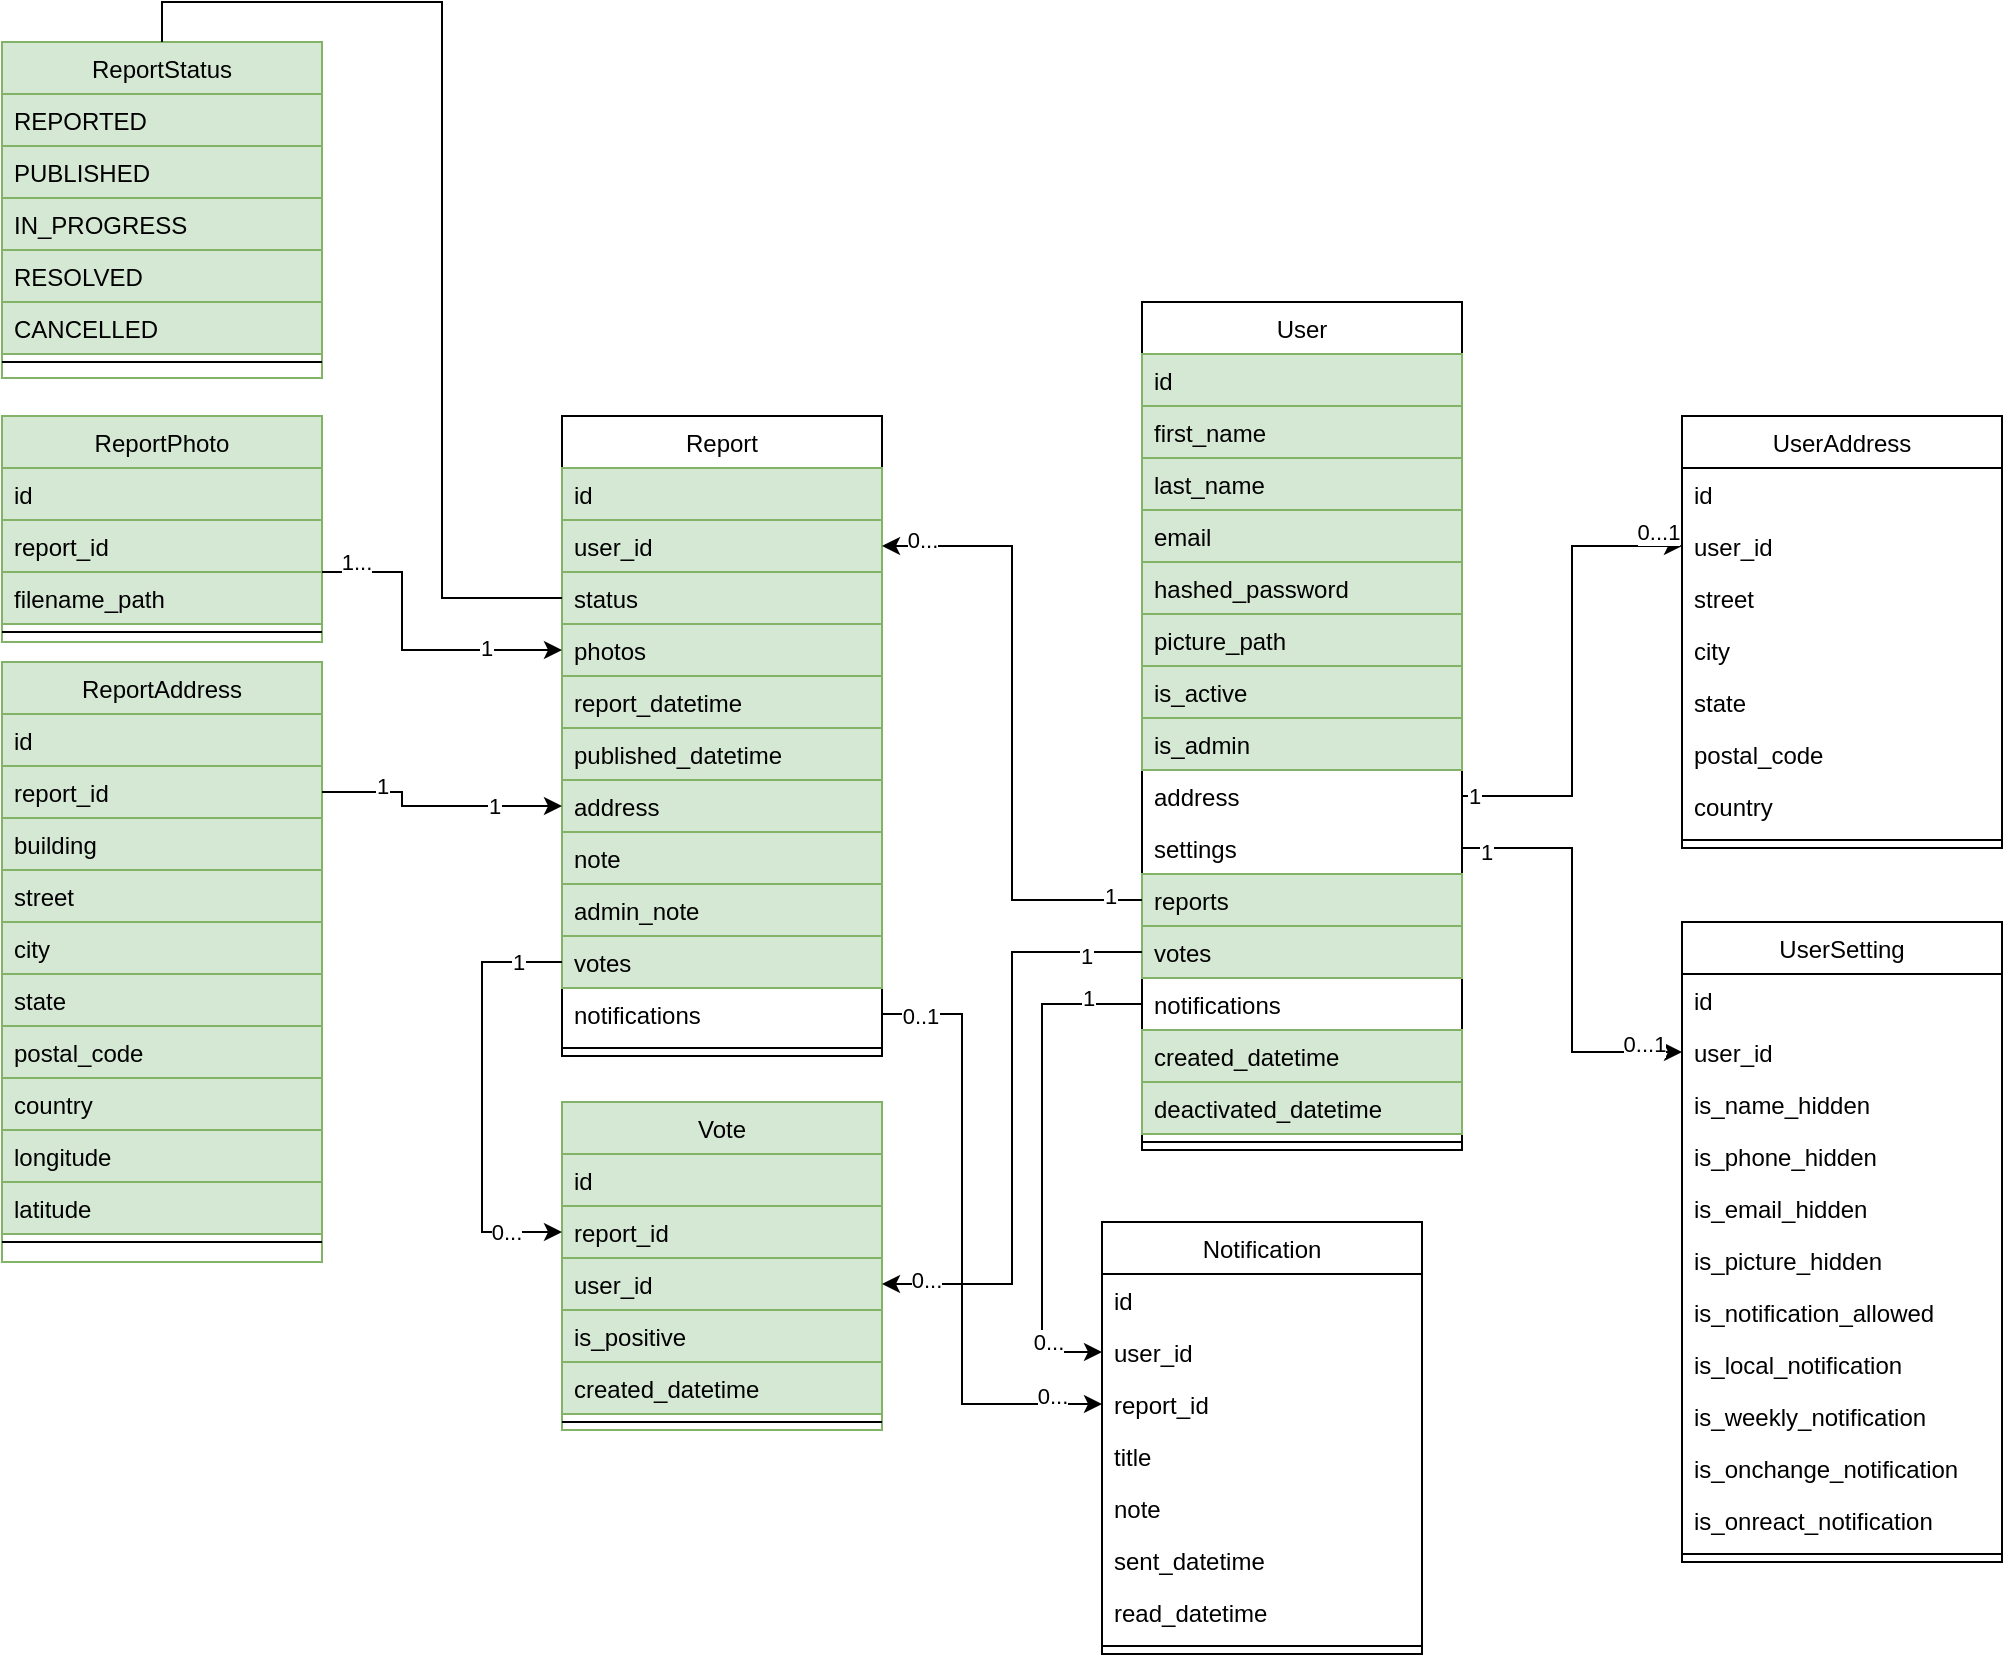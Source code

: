<mxfile version="26.1.1">
  <diagram id="C5RBs43oDa-KdzZeNtuy" name="Page-1">
    <mxGraphModel dx="1695" dy="1653" grid="1" gridSize="10" guides="1" tooltips="1" connect="1" arrows="1" fold="1" page="1" pageScale="1" pageWidth="827" pageHeight="1169" math="0" shadow="0">
      <root>
        <mxCell id="WIyWlLk6GJQsqaUBKTNV-0" />
        <mxCell id="WIyWlLk6GJQsqaUBKTNV-1" parent="WIyWlLk6GJQsqaUBKTNV-0" />
        <mxCell id="zkfFHV4jXpPFQw0GAbJ--0" value="User" style="swimlane;fontStyle=0;align=center;verticalAlign=top;childLayout=stackLayout;horizontal=1;startSize=26;horizontalStack=0;resizeParent=1;resizeLast=0;collapsible=1;marginBottom=0;rounded=0;shadow=0;strokeWidth=1;" parent="WIyWlLk6GJQsqaUBKTNV-1" vertex="1">
          <mxGeometry x="250" width="160" height="424" as="geometry">
            <mxRectangle x="230" y="140" width="160" height="26" as="alternateBounds" />
          </mxGeometry>
        </mxCell>
        <mxCell id="4dGN9wg_nuJJutSuHbH5-36" value="id" style="text;align=left;verticalAlign=top;spacingLeft=4;spacingRight=4;overflow=hidden;rotatable=0;points=[[0,0.5],[1,0.5]];portConstraint=eastwest;fillColor=#d5e8d4;strokeColor=#82b366;" vertex="1" parent="zkfFHV4jXpPFQw0GAbJ--0">
          <mxGeometry y="26" width="160" height="26" as="geometry" />
        </mxCell>
        <mxCell id="zkfFHV4jXpPFQw0GAbJ--1" value="first_name" style="text;align=left;verticalAlign=top;spacingLeft=4;spacingRight=4;overflow=hidden;rotatable=0;points=[[0,0.5],[1,0.5]];portConstraint=eastwest;fillColor=#d5e8d4;strokeColor=#82b366;" parent="zkfFHV4jXpPFQw0GAbJ--0" vertex="1">
          <mxGeometry y="52" width="160" height="26" as="geometry" />
        </mxCell>
        <mxCell id="zkfFHV4jXpPFQw0GAbJ--2" value="last_name" style="text;align=left;verticalAlign=top;spacingLeft=4;spacingRight=4;overflow=hidden;rotatable=0;points=[[0,0.5],[1,0.5]];portConstraint=eastwest;rounded=0;shadow=0;html=0;fillColor=#d5e8d4;strokeColor=#82b366;" parent="zkfFHV4jXpPFQw0GAbJ--0" vertex="1">
          <mxGeometry y="78" width="160" height="26" as="geometry" />
        </mxCell>
        <mxCell id="zkfFHV4jXpPFQw0GAbJ--3" value="email" style="text;align=left;verticalAlign=top;spacingLeft=4;spacingRight=4;overflow=hidden;rotatable=0;points=[[0,0.5],[1,0.5]];portConstraint=eastwest;rounded=0;shadow=0;html=0;fillColor=#d5e8d4;strokeColor=#82b366;" parent="zkfFHV4jXpPFQw0GAbJ--0" vertex="1">
          <mxGeometry y="104" width="160" height="26" as="geometry" />
        </mxCell>
        <mxCell id="4dGN9wg_nuJJutSuHbH5-154" value="hashed_password" style="text;align=left;verticalAlign=top;spacingLeft=4;spacingRight=4;overflow=hidden;rotatable=0;points=[[0,0.5],[1,0.5]];portConstraint=eastwest;rounded=0;shadow=0;html=0;fillColor=#d5e8d4;strokeColor=#82b366;" vertex="1" parent="zkfFHV4jXpPFQw0GAbJ--0">
          <mxGeometry y="130" width="160" height="26" as="geometry" />
        </mxCell>
        <mxCell id="4dGN9wg_nuJJutSuHbH5-2" value="picture_path" style="text;align=left;verticalAlign=top;spacingLeft=4;spacingRight=4;overflow=hidden;rotatable=0;points=[[0,0.5],[1,0.5]];portConstraint=eastwest;rounded=0;shadow=0;html=0;fillColor=#d5e8d4;strokeColor=#82b366;" vertex="1" parent="zkfFHV4jXpPFQw0GAbJ--0">
          <mxGeometry y="156" width="160" height="26" as="geometry" />
        </mxCell>
        <mxCell id="4dGN9wg_nuJJutSuHbH5-0" value="is_active" style="text;align=left;verticalAlign=top;spacingLeft=4;spacingRight=4;overflow=hidden;rotatable=0;points=[[0,0.5],[1,0.5]];portConstraint=eastwest;rounded=0;shadow=0;html=0;fillColor=#d5e8d4;strokeColor=#82b366;" vertex="1" parent="zkfFHV4jXpPFQw0GAbJ--0">
          <mxGeometry y="182" width="160" height="26" as="geometry" />
        </mxCell>
        <mxCell id="4dGN9wg_nuJJutSuHbH5-1" value="is_admin" style="text;align=left;verticalAlign=top;spacingLeft=4;spacingRight=4;overflow=hidden;rotatable=0;points=[[0,0.5],[1,0.5]];portConstraint=eastwest;rounded=0;shadow=0;html=0;fillColor=#d5e8d4;strokeColor=#82b366;" vertex="1" parent="zkfFHV4jXpPFQw0GAbJ--0">
          <mxGeometry y="208" width="160" height="26" as="geometry" />
        </mxCell>
        <mxCell id="4dGN9wg_nuJJutSuHbH5-3" value="address" style="text;align=left;verticalAlign=top;spacingLeft=4;spacingRight=4;overflow=hidden;rotatable=0;points=[[0,0.5],[1,0.5]];portConstraint=eastwest;rounded=0;shadow=0;html=0;" vertex="1" parent="zkfFHV4jXpPFQw0GAbJ--0">
          <mxGeometry y="234" width="160" height="26" as="geometry" />
        </mxCell>
        <mxCell id="4dGN9wg_nuJJutSuHbH5-22" value="settings" style="text;align=left;verticalAlign=top;spacingLeft=4;spacingRight=4;overflow=hidden;rotatable=0;points=[[0,0.5],[1,0.5]];portConstraint=eastwest;rounded=0;shadow=0;html=0;" vertex="1" parent="zkfFHV4jXpPFQw0GAbJ--0">
          <mxGeometry y="260" width="160" height="26" as="geometry" />
        </mxCell>
        <mxCell id="4dGN9wg_nuJJutSuHbH5-40" value="reports" style="text;align=left;verticalAlign=top;spacingLeft=4;spacingRight=4;overflow=hidden;rotatable=0;points=[[0,0.5],[1,0.5]];portConstraint=eastwest;rounded=0;shadow=0;html=0;fillColor=#d5e8d4;strokeColor=#82b366;" vertex="1" parent="zkfFHV4jXpPFQw0GAbJ--0">
          <mxGeometry y="286" width="160" height="26" as="geometry" />
        </mxCell>
        <mxCell id="4dGN9wg_nuJJutSuHbH5-130" value="votes" style="text;align=left;verticalAlign=top;spacingLeft=4;spacingRight=4;overflow=hidden;rotatable=0;points=[[0,0.5],[1,0.5]];portConstraint=eastwest;rounded=0;shadow=0;html=0;fillColor=#d5e8d4;strokeColor=#82b366;" vertex="1" parent="zkfFHV4jXpPFQw0GAbJ--0">
          <mxGeometry y="312" width="160" height="26" as="geometry" />
        </mxCell>
        <mxCell id="4dGN9wg_nuJJutSuHbH5-143" value="notifications" style="text;align=left;verticalAlign=top;spacingLeft=4;spacingRight=4;overflow=hidden;rotatable=0;points=[[0,0.5],[1,0.5]];portConstraint=eastwest;rounded=0;shadow=0;html=0;" vertex="1" parent="zkfFHV4jXpPFQw0GAbJ--0">
          <mxGeometry y="338" width="160" height="26" as="geometry" />
        </mxCell>
        <mxCell id="4dGN9wg_nuJJutSuHbH5-155" value="created_datetime" style="text;align=left;verticalAlign=top;spacingLeft=4;spacingRight=4;overflow=hidden;rotatable=0;points=[[0,0.5],[1,0.5]];portConstraint=eastwest;rounded=0;shadow=0;html=0;fillColor=#d5e8d4;strokeColor=#82b366;" vertex="1" parent="zkfFHV4jXpPFQw0GAbJ--0">
          <mxGeometry y="364" width="160" height="26" as="geometry" />
        </mxCell>
        <mxCell id="4dGN9wg_nuJJutSuHbH5-156" value="deactivated_datetime" style="text;align=left;verticalAlign=top;spacingLeft=4;spacingRight=4;overflow=hidden;rotatable=0;points=[[0,0.5],[1,0.5]];portConstraint=eastwest;rounded=0;shadow=0;html=0;fillColor=#d5e8d4;strokeColor=#82b366;" vertex="1" parent="zkfFHV4jXpPFQw0GAbJ--0">
          <mxGeometry y="390" width="160" height="26" as="geometry" />
        </mxCell>
        <mxCell id="zkfFHV4jXpPFQw0GAbJ--4" value="" style="line;html=1;strokeWidth=1;align=left;verticalAlign=middle;spacingTop=-1;spacingLeft=3;spacingRight=3;rotatable=0;labelPosition=right;points=[];portConstraint=eastwest;" parent="zkfFHV4jXpPFQw0GAbJ--0" vertex="1">
          <mxGeometry y="416" width="160" height="8" as="geometry" />
        </mxCell>
        <mxCell id="zkfFHV4jXpPFQw0GAbJ--17" value="UserAddress" style="swimlane;fontStyle=0;align=center;verticalAlign=top;childLayout=stackLayout;horizontal=1;startSize=26;horizontalStack=0;resizeParent=1;resizeLast=0;collapsible=1;marginBottom=0;rounded=0;shadow=0;strokeWidth=1;" parent="WIyWlLk6GJQsqaUBKTNV-1" vertex="1">
          <mxGeometry x="520" y="57" width="160" height="216" as="geometry">
            <mxRectangle x="550" y="140" width="160" height="26" as="alternateBounds" />
          </mxGeometry>
        </mxCell>
        <mxCell id="4dGN9wg_nuJJutSuHbH5-37" value="id" style="text;align=left;verticalAlign=top;spacingLeft=4;spacingRight=4;overflow=hidden;rotatable=0;points=[[0,0.5],[1,0.5]];portConstraint=eastwest;" vertex="1" parent="zkfFHV4jXpPFQw0GAbJ--17">
          <mxGeometry y="26" width="160" height="26" as="geometry" />
        </mxCell>
        <mxCell id="4dGN9wg_nuJJutSuHbH5-91" value="user_id" style="text;align=left;verticalAlign=top;spacingLeft=4;spacingRight=4;overflow=hidden;rotatable=0;points=[[0,0.5],[1,0.5]];portConstraint=eastwest;" vertex="1" parent="zkfFHV4jXpPFQw0GAbJ--17">
          <mxGeometry y="52" width="160" height="26" as="geometry" />
        </mxCell>
        <mxCell id="zkfFHV4jXpPFQw0GAbJ--18" value="street" style="text;align=left;verticalAlign=top;spacingLeft=4;spacingRight=4;overflow=hidden;rotatable=0;points=[[0,0.5],[1,0.5]];portConstraint=eastwest;" parent="zkfFHV4jXpPFQw0GAbJ--17" vertex="1">
          <mxGeometry y="78" width="160" height="26" as="geometry" />
        </mxCell>
        <mxCell id="zkfFHV4jXpPFQw0GAbJ--19" value="city" style="text;align=left;verticalAlign=top;spacingLeft=4;spacingRight=4;overflow=hidden;rotatable=0;points=[[0,0.5],[1,0.5]];portConstraint=eastwest;rounded=0;shadow=0;html=0;" parent="zkfFHV4jXpPFQw0GAbJ--17" vertex="1">
          <mxGeometry y="104" width="160" height="26" as="geometry" />
        </mxCell>
        <mxCell id="zkfFHV4jXpPFQw0GAbJ--20" value="state" style="text;align=left;verticalAlign=top;spacingLeft=4;spacingRight=4;overflow=hidden;rotatable=0;points=[[0,0.5],[1,0.5]];portConstraint=eastwest;rounded=0;shadow=0;html=0;" parent="zkfFHV4jXpPFQw0GAbJ--17" vertex="1">
          <mxGeometry y="130" width="160" height="26" as="geometry" />
        </mxCell>
        <mxCell id="zkfFHV4jXpPFQw0GAbJ--21" value="postal_code" style="text;align=left;verticalAlign=top;spacingLeft=4;spacingRight=4;overflow=hidden;rotatable=0;points=[[0,0.5],[1,0.5]];portConstraint=eastwest;rounded=0;shadow=0;html=0;" parent="zkfFHV4jXpPFQw0GAbJ--17" vertex="1">
          <mxGeometry y="156" width="160" height="26" as="geometry" />
        </mxCell>
        <mxCell id="zkfFHV4jXpPFQw0GAbJ--22" value="country" style="text;align=left;verticalAlign=top;spacingLeft=4;spacingRight=4;overflow=hidden;rotatable=0;points=[[0,0.5],[1,0.5]];portConstraint=eastwest;rounded=0;shadow=0;html=0;" parent="zkfFHV4jXpPFQw0GAbJ--17" vertex="1">
          <mxGeometry y="182" width="160" height="26" as="geometry" />
        </mxCell>
        <mxCell id="zkfFHV4jXpPFQw0GAbJ--23" value="" style="line;html=1;strokeWidth=1;align=left;verticalAlign=middle;spacingTop=-1;spacingLeft=3;spacingRight=3;rotatable=0;labelPosition=right;points=[];portConstraint=eastwest;" parent="zkfFHV4jXpPFQw0GAbJ--17" vertex="1">
          <mxGeometry y="208" width="160" height="8" as="geometry" />
        </mxCell>
        <mxCell id="4dGN9wg_nuJJutSuHbH5-4" style="edgeStyle=orthogonalEdgeStyle;rounded=0;orthogonalLoop=1;jettySize=auto;html=1;" edge="1" parent="WIyWlLk6GJQsqaUBKTNV-1" source="4dGN9wg_nuJJutSuHbH5-3" target="4dGN9wg_nuJJutSuHbH5-91">
          <mxGeometry relative="1" as="geometry" />
        </mxCell>
        <mxCell id="4dGN9wg_nuJJutSuHbH5-5" value="1" style="edgeLabel;html=1;align=center;verticalAlign=middle;resizable=0;points=[];" vertex="1" connectable="0" parent="4dGN9wg_nuJJutSuHbH5-4">
          <mxGeometry x="-0.941" y="2" relative="1" as="geometry">
            <mxPoint x="-1" y="2" as="offset" />
          </mxGeometry>
        </mxCell>
        <mxCell id="4dGN9wg_nuJJutSuHbH5-6" value="0...1" style="edgeLabel;html=1;align=center;verticalAlign=middle;resizable=0;points=[];" vertex="1" connectable="0" parent="4dGN9wg_nuJJutSuHbH5-4">
          <mxGeometry x="0.897" y="-2" relative="1" as="geometry">
            <mxPoint y="-9" as="offset" />
          </mxGeometry>
        </mxCell>
        <mxCell id="4dGN9wg_nuJJutSuHbH5-7" value="UserSetting" style="swimlane;fontStyle=0;align=center;verticalAlign=top;childLayout=stackLayout;horizontal=1;startSize=26;horizontalStack=0;resizeParent=1;resizeLast=0;collapsible=1;marginBottom=0;rounded=0;shadow=0;strokeWidth=1;" vertex="1" parent="WIyWlLk6GJQsqaUBKTNV-1">
          <mxGeometry x="520" y="310" width="160" height="320" as="geometry">
            <mxRectangle x="550" y="140" width="160" height="26" as="alternateBounds" />
          </mxGeometry>
        </mxCell>
        <mxCell id="4dGN9wg_nuJJutSuHbH5-38" value="id" style="text;align=left;verticalAlign=top;spacingLeft=4;spacingRight=4;overflow=hidden;rotatable=0;points=[[0,0.5],[1,0.5]];portConstraint=eastwest;" vertex="1" parent="4dGN9wg_nuJJutSuHbH5-7">
          <mxGeometry y="26" width="160" height="26" as="geometry" />
        </mxCell>
        <mxCell id="4dGN9wg_nuJJutSuHbH5-92" value="user_id" style="text;align=left;verticalAlign=top;spacingLeft=4;spacingRight=4;overflow=hidden;rotatable=0;points=[[0,0.5],[1,0.5]];portConstraint=eastwest;" vertex="1" parent="4dGN9wg_nuJJutSuHbH5-7">
          <mxGeometry y="52" width="160" height="26" as="geometry" />
        </mxCell>
        <mxCell id="4dGN9wg_nuJJutSuHbH5-8" value="is_name_hidden" style="text;align=left;verticalAlign=top;spacingLeft=4;spacingRight=4;overflow=hidden;rotatable=0;points=[[0,0.5],[1,0.5]];portConstraint=eastwest;" vertex="1" parent="4dGN9wg_nuJJutSuHbH5-7">
          <mxGeometry y="78" width="160" height="26" as="geometry" />
        </mxCell>
        <mxCell id="4dGN9wg_nuJJutSuHbH5-14" value="is_phone_hidden" style="text;align=left;verticalAlign=top;spacingLeft=4;spacingRight=4;overflow=hidden;rotatable=0;points=[[0,0.5],[1,0.5]];portConstraint=eastwest;" vertex="1" parent="4dGN9wg_nuJJutSuHbH5-7">
          <mxGeometry y="104" width="160" height="26" as="geometry" />
        </mxCell>
        <mxCell id="4dGN9wg_nuJJutSuHbH5-15" value="is_email_hidden" style="text;align=left;verticalAlign=top;spacingLeft=4;spacingRight=4;overflow=hidden;rotatable=0;points=[[0,0.5],[1,0.5]];portConstraint=eastwest;" vertex="1" parent="4dGN9wg_nuJJutSuHbH5-7">
          <mxGeometry y="130" width="160" height="26" as="geometry" />
        </mxCell>
        <mxCell id="4dGN9wg_nuJJutSuHbH5-16" value="is_picture_hidden" style="text;align=left;verticalAlign=top;spacingLeft=4;spacingRight=4;overflow=hidden;rotatable=0;points=[[0,0.5],[1,0.5]];portConstraint=eastwest;" vertex="1" parent="4dGN9wg_nuJJutSuHbH5-7">
          <mxGeometry y="156" width="160" height="26" as="geometry" />
        </mxCell>
        <mxCell id="4dGN9wg_nuJJutSuHbH5-17" value="is_notification_allowed" style="text;align=left;verticalAlign=top;spacingLeft=4;spacingRight=4;overflow=hidden;rotatable=0;points=[[0,0.5],[1,0.5]];portConstraint=eastwest;" vertex="1" parent="4dGN9wg_nuJJutSuHbH5-7">
          <mxGeometry y="182" width="160" height="26" as="geometry" />
        </mxCell>
        <mxCell id="4dGN9wg_nuJJutSuHbH5-18" value="is_local_notification" style="text;align=left;verticalAlign=top;spacingLeft=4;spacingRight=4;overflow=hidden;rotatable=0;points=[[0,0.5],[1,0.5]];portConstraint=eastwest;" vertex="1" parent="4dGN9wg_nuJJutSuHbH5-7">
          <mxGeometry y="208" width="160" height="26" as="geometry" />
        </mxCell>
        <mxCell id="4dGN9wg_nuJJutSuHbH5-19" value="is_weekly_notification" style="text;align=left;verticalAlign=top;spacingLeft=4;spacingRight=4;overflow=hidden;rotatable=0;points=[[0,0.5],[1,0.5]];portConstraint=eastwest;" vertex="1" parent="4dGN9wg_nuJJutSuHbH5-7">
          <mxGeometry y="234" width="160" height="26" as="geometry" />
        </mxCell>
        <mxCell id="4dGN9wg_nuJJutSuHbH5-20" value="is_onchange_notification" style="text;align=left;verticalAlign=top;spacingLeft=4;spacingRight=4;overflow=hidden;rotatable=0;points=[[0,0.5],[1,0.5]];portConstraint=eastwest;" vertex="1" parent="4dGN9wg_nuJJutSuHbH5-7">
          <mxGeometry y="260" width="160" height="26" as="geometry" />
        </mxCell>
        <mxCell id="4dGN9wg_nuJJutSuHbH5-21" value="is_onreact_notification" style="text;align=left;verticalAlign=top;spacingLeft=4;spacingRight=4;overflow=hidden;rotatable=0;points=[[0,0.5],[1,0.5]];portConstraint=eastwest;" vertex="1" parent="4dGN9wg_nuJJutSuHbH5-7">
          <mxGeometry y="286" width="160" height="26" as="geometry" />
        </mxCell>
        <mxCell id="4dGN9wg_nuJJutSuHbH5-13" value="" style="line;html=1;strokeWidth=1;align=left;verticalAlign=middle;spacingTop=-1;spacingLeft=3;spacingRight=3;rotatable=0;labelPosition=right;points=[];portConstraint=eastwest;" vertex="1" parent="4dGN9wg_nuJJutSuHbH5-7">
          <mxGeometry y="312" width="160" height="8" as="geometry" />
        </mxCell>
        <mxCell id="4dGN9wg_nuJJutSuHbH5-23" style="edgeStyle=orthogonalEdgeStyle;rounded=0;orthogonalLoop=1;jettySize=auto;html=1;exitX=1;exitY=0.5;exitDx=0;exitDy=0;entryX=0;entryY=0.5;entryDx=0;entryDy=0;" edge="1" parent="WIyWlLk6GJQsqaUBKTNV-1" source="4dGN9wg_nuJJutSuHbH5-22" target="4dGN9wg_nuJJutSuHbH5-92">
          <mxGeometry relative="1" as="geometry" />
        </mxCell>
        <mxCell id="4dGN9wg_nuJJutSuHbH5-24" value="1" style="edgeLabel;html=1;align=center;verticalAlign=middle;resizable=0;points=[];" vertex="1" connectable="0" parent="4dGN9wg_nuJJutSuHbH5-23">
          <mxGeometry x="-0.886" y="-2" relative="1" as="geometry">
            <mxPoint as="offset" />
          </mxGeometry>
        </mxCell>
        <mxCell id="4dGN9wg_nuJJutSuHbH5-25" value="0...1" style="edgeLabel;html=1;align=center;verticalAlign=middle;resizable=0;points=[];" vertex="1" connectable="0" parent="4dGN9wg_nuJJutSuHbH5-23">
          <mxGeometry x="0.832" y="2" relative="1" as="geometry">
            <mxPoint x="-1" y="-2" as="offset" />
          </mxGeometry>
        </mxCell>
        <mxCell id="4dGN9wg_nuJJutSuHbH5-26" value="Report" style="swimlane;fontStyle=0;align=center;verticalAlign=top;childLayout=stackLayout;horizontal=1;startSize=26;horizontalStack=0;resizeParent=1;resizeLast=0;collapsible=1;marginBottom=0;rounded=0;shadow=0;strokeWidth=1;" vertex="1" parent="WIyWlLk6GJQsqaUBKTNV-1">
          <mxGeometry x="-40" y="57" width="160" height="320" as="geometry">
            <mxRectangle x="230" y="140" width="160" height="26" as="alternateBounds" />
          </mxGeometry>
        </mxCell>
        <mxCell id="4dGN9wg_nuJJutSuHbH5-39" value="id" style="text;align=left;verticalAlign=top;spacingLeft=4;spacingRight=4;overflow=hidden;rotatable=0;points=[[0,0.5],[1,0.5]];portConstraint=eastwest;fillColor=#d5e8d4;strokeColor=#82b366;" vertex="1" parent="4dGN9wg_nuJJutSuHbH5-26">
          <mxGeometry y="26" width="160" height="26" as="geometry" />
        </mxCell>
        <mxCell id="4dGN9wg_nuJJutSuHbH5-27" value="user_id" style="text;align=left;verticalAlign=top;spacingLeft=4;spacingRight=4;overflow=hidden;rotatable=0;points=[[0,0.5],[1,0.5]];portConstraint=eastwest;fillColor=#d5e8d4;strokeColor=#82b366;" vertex="1" parent="4dGN9wg_nuJJutSuHbH5-26">
          <mxGeometry y="52" width="160" height="26" as="geometry" />
        </mxCell>
        <mxCell id="4dGN9wg_nuJJutSuHbH5-28" value="status" style="text;align=left;verticalAlign=top;spacingLeft=4;spacingRight=4;overflow=hidden;rotatable=0;points=[[0,0.5],[1,0.5]];portConstraint=eastwest;rounded=0;shadow=0;html=0;fillColor=#d5e8d4;strokeColor=#82b366;" vertex="1" parent="4dGN9wg_nuJJutSuHbH5-26">
          <mxGeometry y="78" width="160" height="26" as="geometry" />
        </mxCell>
        <mxCell id="4dGN9wg_nuJJutSuHbH5-29" value="photos" style="text;align=left;verticalAlign=top;spacingLeft=4;spacingRight=4;overflow=hidden;rotatable=0;points=[[0,0.5],[1,0.5]];portConstraint=eastwest;rounded=0;shadow=0;html=0;fillColor=#d5e8d4;strokeColor=#82b366;" vertex="1" parent="4dGN9wg_nuJJutSuHbH5-26">
          <mxGeometry y="104" width="160" height="26" as="geometry" />
        </mxCell>
        <mxCell id="4dGN9wg_nuJJutSuHbH5-83" value="report_datetime" style="text;align=left;verticalAlign=top;spacingLeft=4;spacingRight=4;overflow=hidden;rotatable=0;points=[[0,0.5],[1,0.5]];portConstraint=eastwest;rounded=0;shadow=0;html=0;fillColor=#d5e8d4;strokeColor=#82b366;" vertex="1" parent="4dGN9wg_nuJJutSuHbH5-26">
          <mxGeometry y="130" width="160" height="26" as="geometry" />
        </mxCell>
        <mxCell id="4dGN9wg_nuJJutSuHbH5-84" value="published_datetime" style="text;align=left;verticalAlign=top;spacingLeft=4;spacingRight=4;overflow=hidden;rotatable=0;points=[[0,0.5],[1,0.5]];portConstraint=eastwest;rounded=0;shadow=0;html=0;fillColor=#d5e8d4;strokeColor=#82b366;" vertex="1" parent="4dGN9wg_nuJJutSuHbH5-26">
          <mxGeometry y="156" width="160" height="26" as="geometry" />
        </mxCell>
        <mxCell id="4dGN9wg_nuJJutSuHbH5-85" value="address" style="text;align=left;verticalAlign=top;spacingLeft=4;spacingRight=4;overflow=hidden;rotatable=0;points=[[0,0.5],[1,0.5]];portConstraint=eastwest;rounded=0;shadow=0;html=0;fillColor=#d5e8d4;strokeColor=#82b366;" vertex="1" parent="4dGN9wg_nuJJutSuHbH5-26">
          <mxGeometry y="182" width="160" height="26" as="geometry" />
        </mxCell>
        <mxCell id="4dGN9wg_nuJJutSuHbH5-111" value="note" style="text;align=left;verticalAlign=top;spacingLeft=4;spacingRight=4;overflow=hidden;rotatable=0;points=[[0,0.5],[1,0.5]];portConstraint=eastwest;rounded=0;shadow=0;html=0;fillColor=#d5e8d4;strokeColor=#82b366;" vertex="1" parent="4dGN9wg_nuJJutSuHbH5-26">
          <mxGeometry y="208" width="160" height="26" as="geometry" />
        </mxCell>
        <mxCell id="4dGN9wg_nuJJutSuHbH5-135" value="admin_note" style="text;align=left;verticalAlign=top;spacingLeft=4;spacingRight=4;overflow=hidden;rotatable=0;points=[[0,0.5],[1,0.5]];portConstraint=eastwest;rounded=0;shadow=0;html=0;fillColor=#d5e8d4;strokeColor=#82b366;" vertex="1" parent="4dGN9wg_nuJJutSuHbH5-26">
          <mxGeometry y="234" width="160" height="26" as="geometry" />
        </mxCell>
        <mxCell id="4dGN9wg_nuJJutSuHbH5-126" value="votes" style="text;align=left;verticalAlign=top;spacingLeft=4;spacingRight=4;overflow=hidden;rotatable=0;points=[[0,0.5],[1,0.5]];portConstraint=eastwest;rounded=0;shadow=0;html=0;fillColor=#d5e8d4;strokeColor=#82b366;" vertex="1" parent="4dGN9wg_nuJJutSuHbH5-26">
          <mxGeometry y="260" width="160" height="26" as="geometry" />
        </mxCell>
        <mxCell id="4dGN9wg_nuJJutSuHbH5-147" value="notifications" style="text;align=left;verticalAlign=top;spacingLeft=4;spacingRight=4;overflow=hidden;rotatable=0;points=[[0,0.5],[1,0.5]];portConstraint=eastwest;rounded=0;shadow=0;html=0;" vertex="1" parent="4dGN9wg_nuJJutSuHbH5-26">
          <mxGeometry y="286" width="160" height="26" as="geometry" />
        </mxCell>
        <mxCell id="4dGN9wg_nuJJutSuHbH5-35" value="" style="line;html=1;strokeWidth=1;align=left;verticalAlign=middle;spacingTop=-1;spacingLeft=3;spacingRight=3;rotatable=0;labelPosition=right;points=[];portConstraint=eastwest;" vertex="1" parent="4dGN9wg_nuJJutSuHbH5-26">
          <mxGeometry y="312" width="160" height="8" as="geometry" />
        </mxCell>
        <mxCell id="4dGN9wg_nuJJutSuHbH5-42" style="edgeStyle=orthogonalEdgeStyle;rounded=0;orthogonalLoop=1;jettySize=auto;html=1;exitX=0;exitY=0.5;exitDx=0;exitDy=0;entryX=1;entryY=0.5;entryDx=0;entryDy=0;" edge="1" parent="WIyWlLk6GJQsqaUBKTNV-1" source="4dGN9wg_nuJJutSuHbH5-40" target="4dGN9wg_nuJJutSuHbH5-27">
          <mxGeometry relative="1" as="geometry" />
        </mxCell>
        <mxCell id="4dGN9wg_nuJJutSuHbH5-43" value="0..." style="edgeLabel;html=1;align=center;verticalAlign=middle;resizable=0;points=[];" vertex="1" connectable="0" parent="4dGN9wg_nuJJutSuHbH5-42">
          <mxGeometry x="0.912" y="-3" relative="1" as="geometry">
            <mxPoint x="6" as="offset" />
          </mxGeometry>
        </mxCell>
        <mxCell id="4dGN9wg_nuJJutSuHbH5-44" value="1" style="edgeLabel;html=1;align=center;verticalAlign=middle;resizable=0;points=[];" vertex="1" connectable="0" parent="4dGN9wg_nuJJutSuHbH5-42">
          <mxGeometry x="-0.897" y="-2" relative="1" as="geometry">
            <mxPoint as="offset" />
          </mxGeometry>
        </mxCell>
        <mxCell id="4dGN9wg_nuJJutSuHbH5-56" value="ReportStatus" style="swimlane;fontStyle=0;align=center;verticalAlign=top;childLayout=stackLayout;horizontal=1;startSize=26;horizontalStack=0;resizeParent=1;resizeLast=0;collapsible=1;marginBottom=0;rounded=0;shadow=0;strokeWidth=1;fillColor=#d5e8d4;strokeColor=#82b366;" vertex="1" parent="WIyWlLk6GJQsqaUBKTNV-1">
          <mxGeometry x="-320" y="-130" width="160" height="168" as="geometry">
            <mxRectangle x="230" y="140" width="160" height="26" as="alternateBounds" />
          </mxGeometry>
        </mxCell>
        <mxCell id="4dGN9wg_nuJJutSuHbH5-57" value="REPORTED" style="text;align=left;verticalAlign=top;spacingLeft=4;spacingRight=4;overflow=hidden;rotatable=0;points=[[0,0.5],[1,0.5]];portConstraint=eastwest;fillColor=#d5e8d4;strokeColor=#82b366;" vertex="1" parent="4dGN9wg_nuJJutSuHbH5-56">
          <mxGeometry y="26" width="160" height="26" as="geometry" />
        </mxCell>
        <mxCell id="4dGN9wg_nuJJutSuHbH5-58" value="PUBLISHED" style="text;align=left;verticalAlign=top;spacingLeft=4;spacingRight=4;overflow=hidden;rotatable=0;points=[[0,0.5],[1,0.5]];portConstraint=eastwest;fillColor=#d5e8d4;strokeColor=#82b366;" vertex="1" parent="4dGN9wg_nuJJutSuHbH5-56">
          <mxGeometry y="52" width="160" height="26" as="geometry" />
        </mxCell>
        <mxCell id="4dGN9wg_nuJJutSuHbH5-59" value="IN_PROGRESS" style="text;align=left;verticalAlign=top;spacingLeft=4;spacingRight=4;overflow=hidden;rotatable=0;points=[[0,0.5],[1,0.5]];portConstraint=eastwest;rounded=0;shadow=0;html=0;fillColor=#d5e8d4;strokeColor=#82b366;" vertex="1" parent="4dGN9wg_nuJJutSuHbH5-56">
          <mxGeometry y="78" width="160" height="26" as="geometry" />
        </mxCell>
        <mxCell id="4dGN9wg_nuJJutSuHbH5-60" value="RESOLVED" style="text;align=left;verticalAlign=top;spacingLeft=4;spacingRight=4;overflow=hidden;rotatable=0;points=[[0,0.5],[1,0.5]];portConstraint=eastwest;rounded=0;shadow=0;html=0;fillColor=#d5e8d4;strokeColor=#82b366;" vertex="1" parent="4dGN9wg_nuJJutSuHbH5-56">
          <mxGeometry y="104" width="160" height="26" as="geometry" />
        </mxCell>
        <mxCell id="4dGN9wg_nuJJutSuHbH5-61" value="CANCELLED" style="text;align=left;verticalAlign=top;spacingLeft=4;spacingRight=4;overflow=hidden;rotatable=0;points=[[0,0.5],[1,0.5]];portConstraint=eastwest;rounded=0;shadow=0;html=0;fillColor=#d5e8d4;strokeColor=#82b366;" vertex="1" parent="4dGN9wg_nuJJutSuHbH5-56">
          <mxGeometry y="130" width="160" height="26" as="geometry" />
        </mxCell>
        <mxCell id="4dGN9wg_nuJJutSuHbH5-66" value="" style="line;html=1;strokeWidth=1;align=left;verticalAlign=middle;spacingTop=-1;spacingLeft=3;spacingRight=3;rotatable=0;labelPosition=right;points=[];portConstraint=eastwest;" vertex="1" parent="4dGN9wg_nuJJutSuHbH5-56">
          <mxGeometry y="156" width="160" height="8" as="geometry" />
        </mxCell>
        <mxCell id="4dGN9wg_nuJJutSuHbH5-67" style="edgeStyle=orthogonalEdgeStyle;rounded=0;orthogonalLoop=1;jettySize=auto;html=1;exitX=0;exitY=0.5;exitDx=0;exitDy=0;entryX=0.5;entryY=0;entryDx=0;entryDy=0;endArrow=none;startFill=0;" edge="1" parent="WIyWlLk6GJQsqaUBKTNV-1" source="4dGN9wg_nuJJutSuHbH5-28" target="4dGN9wg_nuJJutSuHbH5-56">
          <mxGeometry relative="1" as="geometry" />
        </mxCell>
        <mxCell id="4dGN9wg_nuJJutSuHbH5-68" value="ReportPhoto" style="swimlane;fontStyle=0;align=center;verticalAlign=top;childLayout=stackLayout;horizontal=1;startSize=26;horizontalStack=0;resizeParent=1;resizeLast=0;collapsible=1;marginBottom=0;rounded=0;shadow=0;strokeWidth=1;fillColor=#d5e8d4;strokeColor=#82b366;" vertex="1" parent="WIyWlLk6GJQsqaUBKTNV-1">
          <mxGeometry x="-320" y="57" width="160" height="113" as="geometry">
            <mxRectangle x="230" y="140" width="160" height="26" as="alternateBounds" />
          </mxGeometry>
        </mxCell>
        <mxCell id="4dGN9wg_nuJJutSuHbH5-69" value="id" style="text;align=left;verticalAlign=top;spacingLeft=4;spacingRight=4;overflow=hidden;rotatable=0;points=[[0,0.5],[1,0.5]];portConstraint=eastwest;fillColor=#d5e8d4;strokeColor=#82b366;" vertex="1" parent="4dGN9wg_nuJJutSuHbH5-68">
          <mxGeometry y="26" width="160" height="26" as="geometry" />
        </mxCell>
        <mxCell id="4dGN9wg_nuJJutSuHbH5-70" value="report_id" style="text;align=left;verticalAlign=top;spacingLeft=4;spacingRight=4;overflow=hidden;rotatable=0;points=[[0,0.5],[1,0.5]];portConstraint=eastwest;fillColor=#d5e8d4;strokeColor=#82b366;" vertex="1" parent="4dGN9wg_nuJJutSuHbH5-68">
          <mxGeometry y="52" width="160" height="26" as="geometry" />
        </mxCell>
        <mxCell id="4dGN9wg_nuJJutSuHbH5-71" value="filename_path" style="text;align=left;verticalAlign=top;spacingLeft=4;spacingRight=4;overflow=hidden;rotatable=0;points=[[0,0.5],[1,0.5]];portConstraint=eastwest;rounded=0;shadow=0;html=0;fillColor=#d5e8d4;strokeColor=#82b366;" vertex="1" parent="4dGN9wg_nuJJutSuHbH5-68">
          <mxGeometry y="78" width="160" height="26" as="geometry" />
        </mxCell>
        <mxCell id="4dGN9wg_nuJJutSuHbH5-78" value="" style="line;html=1;strokeWidth=1;align=left;verticalAlign=middle;spacingTop=-1;spacingLeft=3;spacingRight=3;rotatable=0;labelPosition=right;points=[];portConstraint=eastwest;" vertex="1" parent="4dGN9wg_nuJJutSuHbH5-68">
          <mxGeometry y="104" width="160" height="8" as="geometry" />
        </mxCell>
        <mxCell id="4dGN9wg_nuJJutSuHbH5-79" style="edgeStyle=orthogonalEdgeStyle;rounded=0;orthogonalLoop=1;jettySize=auto;html=1;" edge="1" parent="WIyWlLk6GJQsqaUBKTNV-1" source="4dGN9wg_nuJJutSuHbH5-70" target="4dGN9wg_nuJJutSuHbH5-29">
          <mxGeometry relative="1" as="geometry">
            <Array as="points">
              <mxPoint x="-120" y="135" />
              <mxPoint x="-120" y="174" />
            </Array>
          </mxGeometry>
        </mxCell>
        <mxCell id="4dGN9wg_nuJJutSuHbH5-81" value="1" style="edgeLabel;html=1;align=center;verticalAlign=middle;resizable=0;points=[];" vertex="1" connectable="0" parent="4dGN9wg_nuJJutSuHbH5-79">
          <mxGeometry x="0.519" y="1" relative="1" as="geometry">
            <mxPoint as="offset" />
          </mxGeometry>
        </mxCell>
        <mxCell id="4dGN9wg_nuJJutSuHbH5-82" value="1..." style="edgeLabel;html=1;align=center;verticalAlign=middle;resizable=0;points=[];" vertex="1" connectable="0" parent="4dGN9wg_nuJJutSuHbH5-79">
          <mxGeometry x="-0.794" relative="1" as="geometry">
            <mxPoint y="-5" as="offset" />
          </mxGeometry>
        </mxCell>
        <mxCell id="4dGN9wg_nuJJutSuHbH5-86" value="ReportAddress" style="swimlane;fontStyle=0;align=center;verticalAlign=top;childLayout=stackLayout;horizontal=1;startSize=26;horizontalStack=0;resizeParent=1;resizeLast=0;collapsible=1;marginBottom=0;rounded=0;shadow=0;strokeWidth=1;fillColor=#d5e8d4;strokeColor=#82b366;" vertex="1" parent="WIyWlLk6GJQsqaUBKTNV-1">
          <mxGeometry x="-320" y="180" width="160" height="300" as="geometry">
            <mxRectangle x="230" y="140" width="160" height="26" as="alternateBounds" />
          </mxGeometry>
        </mxCell>
        <mxCell id="4dGN9wg_nuJJutSuHbH5-87" value="id" style="text;align=left;verticalAlign=top;spacingLeft=4;spacingRight=4;overflow=hidden;rotatable=0;points=[[0,0.5],[1,0.5]];portConstraint=eastwest;fillColor=#d5e8d4;strokeColor=#82b366;" vertex="1" parent="4dGN9wg_nuJJutSuHbH5-86">
          <mxGeometry y="26" width="160" height="26" as="geometry" />
        </mxCell>
        <mxCell id="4dGN9wg_nuJJutSuHbH5-88" value="report_id" style="text;align=left;verticalAlign=top;spacingLeft=4;spacingRight=4;overflow=hidden;rotatable=0;points=[[0,0.5],[1,0.5]];portConstraint=eastwest;fillColor=#d5e8d4;strokeColor=#82b366;" vertex="1" parent="4dGN9wg_nuJJutSuHbH5-86">
          <mxGeometry y="52" width="160" height="26" as="geometry" />
        </mxCell>
        <mxCell id="4dGN9wg_nuJJutSuHbH5-98" value="building" style="text;align=left;verticalAlign=top;spacingLeft=4;spacingRight=4;overflow=hidden;rotatable=0;points=[[0,0.5],[1,0.5]];portConstraint=eastwest;rounded=0;shadow=0;html=0;fillColor=#d5e8d4;strokeColor=#82b366;" vertex="1" parent="4dGN9wg_nuJJutSuHbH5-86">
          <mxGeometry y="78" width="160" height="26" as="geometry" />
        </mxCell>
        <mxCell id="4dGN9wg_nuJJutSuHbH5-99" value="street" style="text;align=left;verticalAlign=top;spacingLeft=4;spacingRight=4;overflow=hidden;rotatable=0;points=[[0,0.5],[1,0.5]];portConstraint=eastwest;rounded=0;shadow=0;html=0;fillColor=#d5e8d4;strokeColor=#82b366;" vertex="1" parent="4dGN9wg_nuJJutSuHbH5-86">
          <mxGeometry y="104" width="160" height="26" as="geometry" />
        </mxCell>
        <mxCell id="4dGN9wg_nuJJutSuHbH5-100" value="city" style="text;align=left;verticalAlign=top;spacingLeft=4;spacingRight=4;overflow=hidden;rotatable=0;points=[[0,0.5],[1,0.5]];portConstraint=eastwest;rounded=0;shadow=0;html=0;fillColor=#d5e8d4;strokeColor=#82b366;" vertex="1" parent="4dGN9wg_nuJJutSuHbH5-86">
          <mxGeometry y="130" width="160" height="26" as="geometry" />
        </mxCell>
        <mxCell id="4dGN9wg_nuJJutSuHbH5-101" value="state" style="text;align=left;verticalAlign=top;spacingLeft=4;spacingRight=4;overflow=hidden;rotatable=0;points=[[0,0.5],[1,0.5]];portConstraint=eastwest;rounded=0;shadow=0;html=0;fillColor=#d5e8d4;strokeColor=#82b366;" vertex="1" parent="4dGN9wg_nuJJutSuHbH5-86">
          <mxGeometry y="156" width="160" height="26" as="geometry" />
        </mxCell>
        <mxCell id="4dGN9wg_nuJJutSuHbH5-102" value="postal_code" style="text;align=left;verticalAlign=top;spacingLeft=4;spacingRight=4;overflow=hidden;rotatable=0;points=[[0,0.5],[1,0.5]];portConstraint=eastwest;rounded=0;shadow=0;html=0;fillColor=#d5e8d4;strokeColor=#82b366;" vertex="1" parent="4dGN9wg_nuJJutSuHbH5-86">
          <mxGeometry y="182" width="160" height="26" as="geometry" />
        </mxCell>
        <mxCell id="4dGN9wg_nuJJutSuHbH5-103" value="country" style="text;align=left;verticalAlign=top;spacingLeft=4;spacingRight=4;overflow=hidden;rotatable=0;points=[[0,0.5],[1,0.5]];portConstraint=eastwest;rounded=0;shadow=0;html=0;fillColor=#d5e8d4;strokeColor=#82b366;" vertex="1" parent="4dGN9wg_nuJJutSuHbH5-86">
          <mxGeometry y="208" width="160" height="26" as="geometry" />
        </mxCell>
        <mxCell id="4dGN9wg_nuJJutSuHbH5-105" value="longitude" style="text;align=left;verticalAlign=top;spacingLeft=4;spacingRight=4;overflow=hidden;rotatable=0;points=[[0,0.5],[1,0.5]];portConstraint=eastwest;rounded=0;shadow=0;html=0;fillColor=#d5e8d4;strokeColor=#82b366;" vertex="1" parent="4dGN9wg_nuJJutSuHbH5-86">
          <mxGeometry y="234" width="160" height="26" as="geometry" />
        </mxCell>
        <mxCell id="4dGN9wg_nuJJutSuHbH5-106" value="latitude" style="text;align=left;verticalAlign=top;spacingLeft=4;spacingRight=4;overflow=hidden;rotatable=0;points=[[0,0.5],[1,0.5]];portConstraint=eastwest;rounded=0;shadow=0;html=0;fillColor=#d5e8d4;strokeColor=#82b366;" vertex="1" parent="4dGN9wg_nuJJutSuHbH5-86">
          <mxGeometry y="260" width="160" height="26" as="geometry" />
        </mxCell>
        <mxCell id="4dGN9wg_nuJJutSuHbH5-90" value="" style="line;html=1;strokeWidth=1;align=left;verticalAlign=middle;spacingTop=-1;spacingLeft=3;spacingRight=3;rotatable=0;labelPosition=right;points=[];portConstraint=eastwest;" vertex="1" parent="4dGN9wg_nuJJutSuHbH5-86">
          <mxGeometry y="286" width="160" height="8" as="geometry" />
        </mxCell>
        <mxCell id="4dGN9wg_nuJJutSuHbH5-107" style="edgeStyle=orthogonalEdgeStyle;rounded=0;orthogonalLoop=1;jettySize=auto;html=1;exitX=1;exitY=0.5;exitDx=0;exitDy=0;entryX=0;entryY=0.5;entryDx=0;entryDy=0;" edge="1" parent="WIyWlLk6GJQsqaUBKTNV-1" source="4dGN9wg_nuJJutSuHbH5-88" target="4dGN9wg_nuJJutSuHbH5-85">
          <mxGeometry relative="1" as="geometry">
            <Array as="points">
              <mxPoint x="-120" y="245" />
              <mxPoint x="-120" y="252" />
            </Array>
          </mxGeometry>
        </mxCell>
        <mxCell id="4dGN9wg_nuJJutSuHbH5-109" value="1" style="edgeLabel;html=1;align=center;verticalAlign=middle;resizable=0;points=[];" vertex="1" connectable="0" parent="4dGN9wg_nuJJutSuHbH5-107">
          <mxGeometry x="-0.529" y="3" relative="1" as="geometry">
            <mxPoint as="offset" />
          </mxGeometry>
        </mxCell>
        <mxCell id="4dGN9wg_nuJJutSuHbH5-110" value="1" style="edgeLabel;html=1;align=center;verticalAlign=middle;resizable=0;points=[];" vertex="1" connectable="0" parent="4dGN9wg_nuJJutSuHbH5-107">
          <mxGeometry x="0.461" relative="1" as="geometry">
            <mxPoint as="offset" />
          </mxGeometry>
        </mxCell>
        <mxCell id="4dGN9wg_nuJJutSuHbH5-112" value="Vote" style="swimlane;fontStyle=0;align=center;verticalAlign=top;childLayout=stackLayout;horizontal=1;startSize=26;horizontalStack=0;resizeParent=1;resizeLast=0;collapsible=1;marginBottom=0;rounded=0;shadow=0;strokeWidth=1;fillColor=#d5e8d4;strokeColor=#82b366;" vertex="1" parent="WIyWlLk6GJQsqaUBKTNV-1">
          <mxGeometry x="-40" y="400" width="160" height="164" as="geometry">
            <mxRectangle x="230" y="140" width="160" height="26" as="alternateBounds" />
          </mxGeometry>
        </mxCell>
        <mxCell id="4dGN9wg_nuJJutSuHbH5-113" value="id" style="text;align=left;verticalAlign=top;spacingLeft=4;spacingRight=4;overflow=hidden;rotatable=0;points=[[0,0.5],[1,0.5]];portConstraint=eastwest;fillColor=#d5e8d4;strokeColor=#82b366;" vertex="1" parent="4dGN9wg_nuJJutSuHbH5-112">
          <mxGeometry y="26" width="160" height="26" as="geometry" />
        </mxCell>
        <mxCell id="4dGN9wg_nuJJutSuHbH5-114" value="report_id" style="text;align=left;verticalAlign=top;spacingLeft=4;spacingRight=4;overflow=hidden;rotatable=0;points=[[0,0.5],[1,0.5]];portConstraint=eastwest;fillColor=#d5e8d4;strokeColor=#82b366;" vertex="1" parent="4dGN9wg_nuJJutSuHbH5-112">
          <mxGeometry y="52" width="160" height="26" as="geometry" />
        </mxCell>
        <mxCell id="4dGN9wg_nuJJutSuHbH5-122" value="user_id" style="text;align=left;verticalAlign=top;spacingLeft=4;spacingRight=4;overflow=hidden;rotatable=0;points=[[0,0.5],[1,0.5]];portConstraint=eastwest;fillColor=#d5e8d4;strokeColor=#82b366;" vertex="1" parent="4dGN9wg_nuJJutSuHbH5-112">
          <mxGeometry y="78" width="160" height="26" as="geometry" />
        </mxCell>
        <mxCell id="4dGN9wg_nuJJutSuHbH5-123" value="is_positive" style="text;align=left;verticalAlign=top;spacingLeft=4;spacingRight=4;overflow=hidden;rotatable=0;points=[[0,0.5],[1,0.5]];portConstraint=eastwest;fillColor=#d5e8d4;strokeColor=#82b366;" vertex="1" parent="4dGN9wg_nuJJutSuHbH5-112">
          <mxGeometry y="104" width="160" height="26" as="geometry" />
        </mxCell>
        <mxCell id="4dGN9wg_nuJJutSuHbH5-124" value="created_datetime" style="text;align=left;verticalAlign=top;spacingLeft=4;spacingRight=4;overflow=hidden;rotatable=0;points=[[0,0.5],[1,0.5]];portConstraint=eastwest;fillColor=#d5e8d4;strokeColor=#82b366;" vertex="1" parent="4dGN9wg_nuJJutSuHbH5-112">
          <mxGeometry y="130" width="160" height="26" as="geometry" />
        </mxCell>
        <mxCell id="4dGN9wg_nuJJutSuHbH5-121" value="" style="line;html=1;strokeWidth=1;align=left;verticalAlign=middle;spacingTop=-1;spacingLeft=3;spacingRight=3;rotatable=0;labelPosition=right;points=[];portConstraint=eastwest;" vertex="1" parent="4dGN9wg_nuJJutSuHbH5-112">
          <mxGeometry y="156" width="160" height="8" as="geometry" />
        </mxCell>
        <mxCell id="4dGN9wg_nuJJutSuHbH5-127" style="edgeStyle=orthogonalEdgeStyle;rounded=0;orthogonalLoop=1;jettySize=auto;html=1;exitX=0;exitY=0.5;exitDx=0;exitDy=0;entryX=0;entryY=0.5;entryDx=0;entryDy=0;" edge="1" parent="WIyWlLk6GJQsqaUBKTNV-1" source="4dGN9wg_nuJJutSuHbH5-126" target="4dGN9wg_nuJJutSuHbH5-114">
          <mxGeometry relative="1" as="geometry">
            <Array as="points">
              <mxPoint x="-80" y="330" />
              <mxPoint x="-80" y="465" />
            </Array>
          </mxGeometry>
        </mxCell>
        <mxCell id="4dGN9wg_nuJJutSuHbH5-128" value="1" style="edgeLabel;html=1;align=center;verticalAlign=middle;resizable=0;points=[];" vertex="1" connectable="0" parent="4dGN9wg_nuJJutSuHbH5-127">
          <mxGeometry x="-0.792" relative="1" as="geometry">
            <mxPoint as="offset" />
          </mxGeometry>
        </mxCell>
        <mxCell id="4dGN9wg_nuJJutSuHbH5-129" value="0..." style="edgeLabel;html=1;align=center;verticalAlign=middle;resizable=0;points=[];" vertex="1" connectable="0" parent="4dGN9wg_nuJJutSuHbH5-127">
          <mxGeometry x="0.735" relative="1" as="geometry">
            <mxPoint as="offset" />
          </mxGeometry>
        </mxCell>
        <mxCell id="4dGN9wg_nuJJutSuHbH5-131" style="edgeStyle=orthogonalEdgeStyle;rounded=0;orthogonalLoop=1;jettySize=auto;html=1;exitX=0;exitY=0.5;exitDx=0;exitDy=0;entryX=1;entryY=0.5;entryDx=0;entryDy=0;" edge="1" parent="WIyWlLk6GJQsqaUBKTNV-1" source="4dGN9wg_nuJJutSuHbH5-130" target="4dGN9wg_nuJJutSuHbH5-122">
          <mxGeometry relative="1" as="geometry" />
        </mxCell>
        <mxCell id="4dGN9wg_nuJJutSuHbH5-132" value="0..." style="edgeLabel;html=1;align=center;verticalAlign=middle;resizable=0;points=[];" vertex="1" connectable="0" parent="4dGN9wg_nuJJutSuHbH5-131">
          <mxGeometry x="0.851" y="-2" relative="1" as="geometry">
            <mxPoint as="offset" />
          </mxGeometry>
        </mxCell>
        <mxCell id="4dGN9wg_nuJJutSuHbH5-134" value="1" style="edgeLabel;html=1;align=center;verticalAlign=middle;resizable=0;points=[];" vertex="1" connectable="0" parent="4dGN9wg_nuJJutSuHbH5-131">
          <mxGeometry x="-0.808" y="2" relative="1" as="geometry">
            <mxPoint as="offset" />
          </mxGeometry>
        </mxCell>
        <mxCell id="4dGN9wg_nuJJutSuHbH5-136" value="Notification" style="swimlane;fontStyle=0;align=center;verticalAlign=top;childLayout=stackLayout;horizontal=1;startSize=26;horizontalStack=0;resizeParent=1;resizeLast=0;collapsible=1;marginBottom=0;rounded=0;shadow=0;strokeWidth=1;" vertex="1" parent="WIyWlLk6GJQsqaUBKTNV-1">
          <mxGeometry x="230" y="460" width="160" height="216" as="geometry">
            <mxRectangle x="230" y="140" width="160" height="26" as="alternateBounds" />
          </mxGeometry>
        </mxCell>
        <mxCell id="4dGN9wg_nuJJutSuHbH5-137" value="id" style="text;align=left;verticalAlign=top;spacingLeft=4;spacingRight=4;overflow=hidden;rotatable=0;points=[[0,0.5],[1,0.5]];portConstraint=eastwest;" vertex="1" parent="4dGN9wg_nuJJutSuHbH5-136">
          <mxGeometry y="26" width="160" height="26" as="geometry" />
        </mxCell>
        <mxCell id="4dGN9wg_nuJJutSuHbH5-139" value="user_id" style="text;align=left;verticalAlign=top;spacingLeft=4;spacingRight=4;overflow=hidden;rotatable=0;points=[[0,0.5],[1,0.5]];portConstraint=eastwest;" vertex="1" parent="4dGN9wg_nuJJutSuHbH5-136">
          <mxGeometry y="52" width="160" height="26" as="geometry" />
        </mxCell>
        <mxCell id="4dGN9wg_nuJJutSuHbH5-138" value="report_id" style="text;align=left;verticalAlign=top;spacingLeft=4;spacingRight=4;overflow=hidden;rotatable=0;points=[[0,0.5],[1,0.5]];portConstraint=eastwest;" vertex="1" parent="4dGN9wg_nuJJutSuHbH5-136">
          <mxGeometry y="78" width="160" height="26" as="geometry" />
        </mxCell>
        <mxCell id="4dGN9wg_nuJJutSuHbH5-140" value="title" style="text;align=left;verticalAlign=top;spacingLeft=4;spacingRight=4;overflow=hidden;rotatable=0;points=[[0,0.5],[1,0.5]];portConstraint=eastwest;" vertex="1" parent="4dGN9wg_nuJJutSuHbH5-136">
          <mxGeometry y="104" width="160" height="26" as="geometry" />
        </mxCell>
        <mxCell id="4dGN9wg_nuJJutSuHbH5-141" value="note" style="text;align=left;verticalAlign=top;spacingLeft=4;spacingRight=4;overflow=hidden;rotatable=0;points=[[0,0.5],[1,0.5]];portConstraint=eastwest;" vertex="1" parent="4dGN9wg_nuJJutSuHbH5-136">
          <mxGeometry y="130" width="160" height="26" as="geometry" />
        </mxCell>
        <mxCell id="4dGN9wg_nuJJutSuHbH5-152" value="sent_datetime" style="text;align=left;verticalAlign=top;spacingLeft=4;spacingRight=4;overflow=hidden;rotatable=0;points=[[0,0.5],[1,0.5]];portConstraint=eastwest;" vertex="1" parent="4dGN9wg_nuJJutSuHbH5-136">
          <mxGeometry y="156" width="160" height="26" as="geometry" />
        </mxCell>
        <mxCell id="4dGN9wg_nuJJutSuHbH5-153" value="read_datetime" style="text;align=left;verticalAlign=top;spacingLeft=4;spacingRight=4;overflow=hidden;rotatable=0;points=[[0,0.5],[1,0.5]];portConstraint=eastwest;" vertex="1" parent="4dGN9wg_nuJJutSuHbH5-136">
          <mxGeometry y="182" width="160" height="26" as="geometry" />
        </mxCell>
        <mxCell id="4dGN9wg_nuJJutSuHbH5-142" value="" style="line;html=1;strokeWidth=1;align=left;verticalAlign=middle;spacingTop=-1;spacingLeft=3;spacingRight=3;rotatable=0;labelPosition=right;points=[];portConstraint=eastwest;" vertex="1" parent="4dGN9wg_nuJJutSuHbH5-136">
          <mxGeometry y="208" width="160" height="8" as="geometry" />
        </mxCell>
        <mxCell id="4dGN9wg_nuJJutSuHbH5-144" style="edgeStyle=orthogonalEdgeStyle;rounded=0;orthogonalLoop=1;jettySize=auto;html=1;exitX=0;exitY=0.5;exitDx=0;exitDy=0;entryX=0;entryY=0.5;entryDx=0;entryDy=0;" edge="1" parent="WIyWlLk6GJQsqaUBKTNV-1" source="4dGN9wg_nuJJutSuHbH5-143" target="4dGN9wg_nuJJutSuHbH5-139">
          <mxGeometry relative="1" as="geometry">
            <Array as="points">
              <mxPoint x="200" y="351" />
              <mxPoint x="200" y="525" />
            </Array>
          </mxGeometry>
        </mxCell>
        <mxCell id="4dGN9wg_nuJJutSuHbH5-145" value="1" style="edgeLabel;html=1;align=center;verticalAlign=middle;resizable=0;points=[];" vertex="1" connectable="0" parent="4dGN9wg_nuJJutSuHbH5-144">
          <mxGeometry x="-0.782" y="-3" relative="1" as="geometry">
            <mxPoint as="offset" />
          </mxGeometry>
        </mxCell>
        <mxCell id="4dGN9wg_nuJJutSuHbH5-146" value="0..." style="edgeLabel;html=1;align=center;verticalAlign=middle;resizable=0;points=[];" vertex="1" connectable="0" parent="4dGN9wg_nuJJutSuHbH5-144">
          <mxGeometry x="0.719" y="3" relative="1" as="geometry">
            <mxPoint as="offset" />
          </mxGeometry>
        </mxCell>
        <mxCell id="4dGN9wg_nuJJutSuHbH5-148" style="edgeStyle=orthogonalEdgeStyle;rounded=0;orthogonalLoop=1;jettySize=auto;html=1;exitX=1;exitY=0.5;exitDx=0;exitDy=0;entryX=0;entryY=0.5;entryDx=0;entryDy=0;" edge="1" parent="WIyWlLk6GJQsqaUBKTNV-1" source="4dGN9wg_nuJJutSuHbH5-147" target="4dGN9wg_nuJJutSuHbH5-138">
          <mxGeometry relative="1" as="geometry">
            <Array as="points">
              <mxPoint x="160" y="356" />
              <mxPoint x="160" y="551" />
            </Array>
          </mxGeometry>
        </mxCell>
        <mxCell id="4dGN9wg_nuJJutSuHbH5-149" value="0..1" style="edgeLabel;html=1;align=center;verticalAlign=middle;resizable=0;points=[];" vertex="1" connectable="0" parent="4dGN9wg_nuJJutSuHbH5-148">
          <mxGeometry x="-0.88" y="-1" relative="1" as="geometry">
            <mxPoint as="offset" />
          </mxGeometry>
        </mxCell>
        <mxCell id="4dGN9wg_nuJJutSuHbH5-150" value="0..." style="edgeLabel;html=1;align=center;verticalAlign=middle;resizable=0;points=[];" vertex="1" connectable="0" parent="4dGN9wg_nuJJutSuHbH5-148">
          <mxGeometry x="0.834" y="4" relative="1" as="geometry">
            <mxPoint as="offset" />
          </mxGeometry>
        </mxCell>
      </root>
    </mxGraphModel>
  </diagram>
</mxfile>
